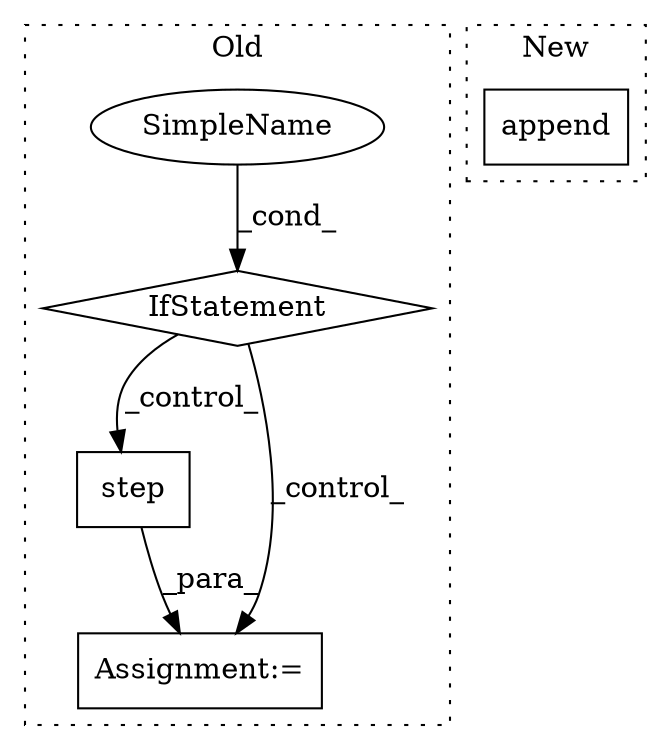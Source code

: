 digraph G {
subgraph cluster0 {
1 [label="step" a="32" s="14812,14834" l="5,1" shape="box"];
3 [label="Assignment:=" a="7" s="14811" l="1" shape="box"];
4 [label="SimpleName" a="42" s="" l="" shape="ellipse"];
5 [label="IfStatement" a="25" s="14773,14791" l="4,2" shape="diamond"];
label = "Old";
style="dotted";
}
subgraph cluster1 {
2 [label="append" a="32" s="13067,13106" l="16,2" shape="box"];
label = "New";
style="dotted";
}
1 -> 3 [label="_para_"];
4 -> 5 [label="_cond_"];
5 -> 3 [label="_control_"];
5 -> 1 [label="_control_"];
}